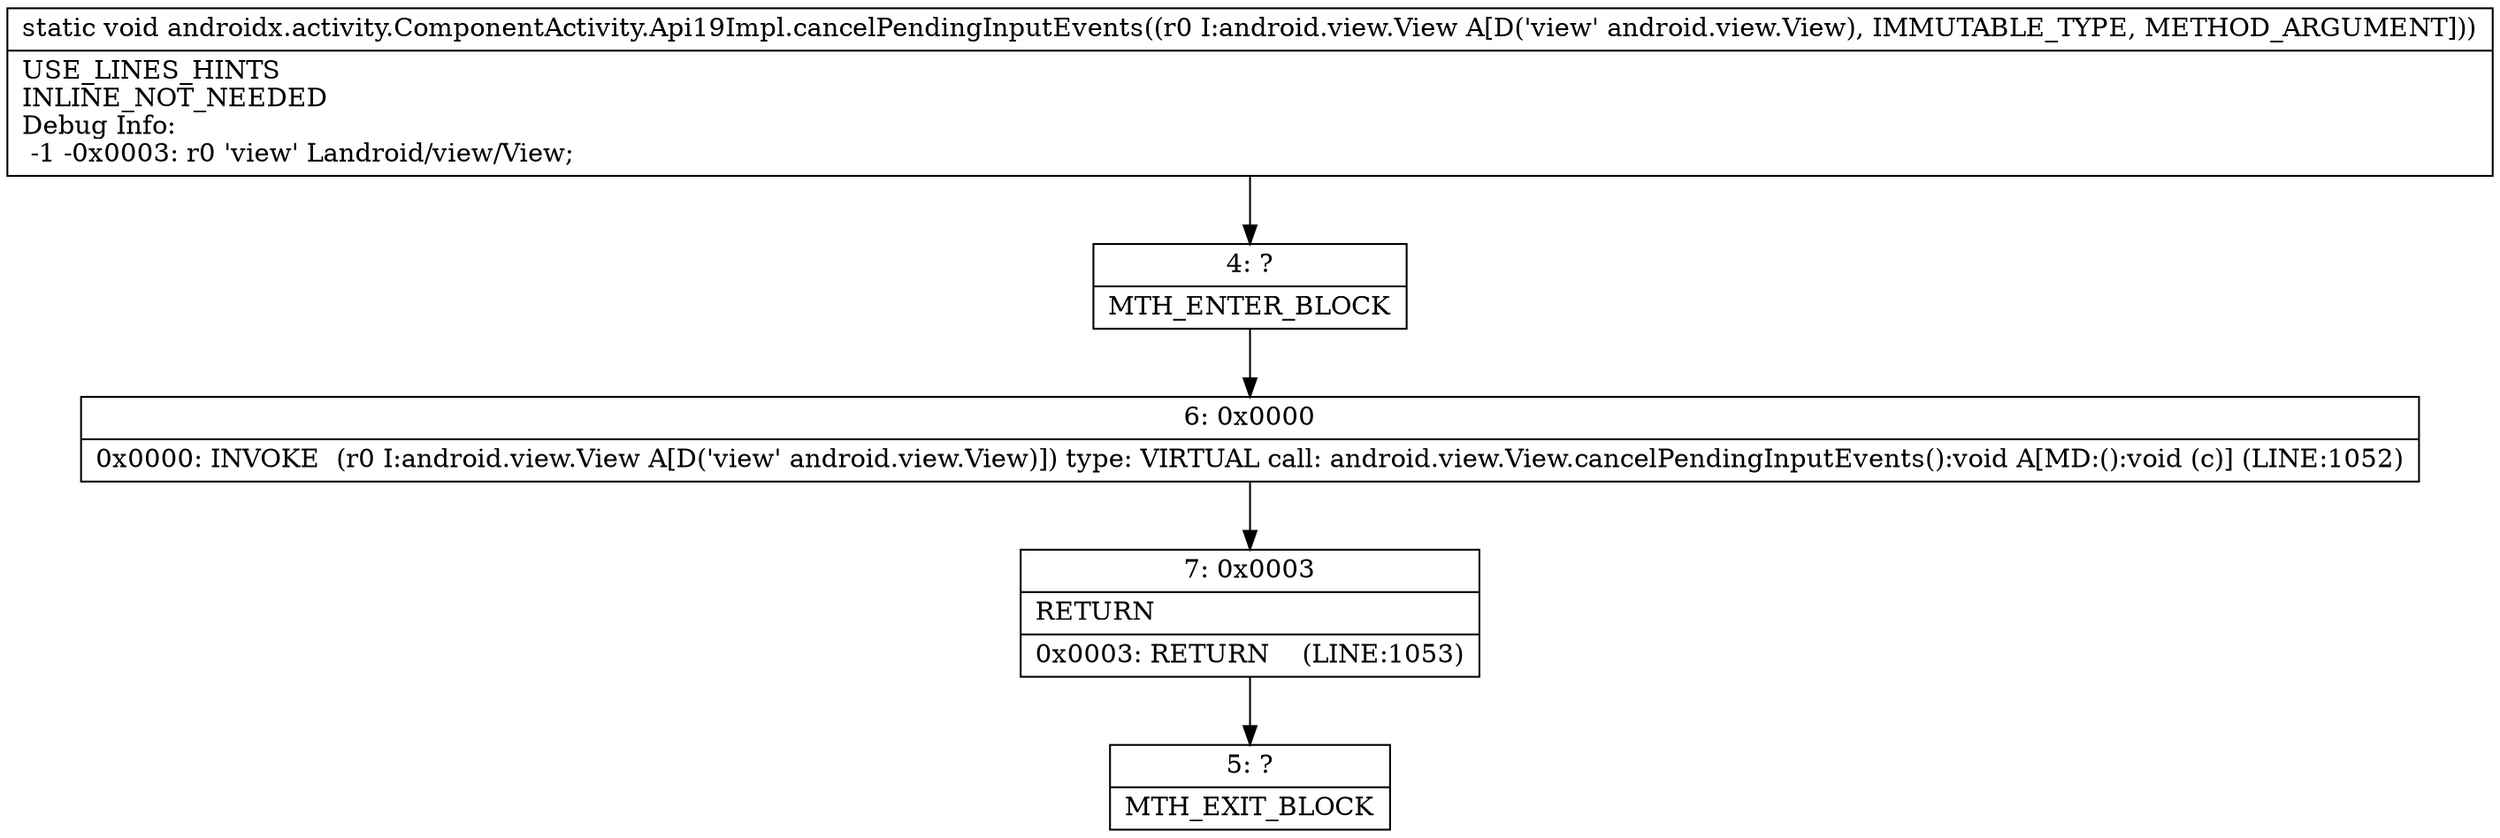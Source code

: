 digraph "CFG forandroidx.activity.ComponentActivity.Api19Impl.cancelPendingInputEvents(Landroid\/view\/View;)V" {
Node_4 [shape=record,label="{4\:\ ?|MTH_ENTER_BLOCK\l}"];
Node_6 [shape=record,label="{6\:\ 0x0000|0x0000: INVOKE  (r0 I:android.view.View A[D('view' android.view.View)]) type: VIRTUAL call: android.view.View.cancelPendingInputEvents():void A[MD:():void (c)] (LINE:1052)\l}"];
Node_7 [shape=record,label="{7\:\ 0x0003|RETURN\l|0x0003: RETURN    (LINE:1053)\l}"];
Node_5 [shape=record,label="{5\:\ ?|MTH_EXIT_BLOCK\l}"];
MethodNode[shape=record,label="{static void androidx.activity.ComponentActivity.Api19Impl.cancelPendingInputEvents((r0 I:android.view.View A[D('view' android.view.View), IMMUTABLE_TYPE, METHOD_ARGUMENT]))  | USE_LINES_HINTS\lINLINE_NOT_NEEDED\lDebug Info:\l  \-1 \-0x0003: r0 'view' Landroid\/view\/View;\l}"];
MethodNode -> Node_4;Node_4 -> Node_6;
Node_6 -> Node_7;
Node_7 -> Node_5;
}

